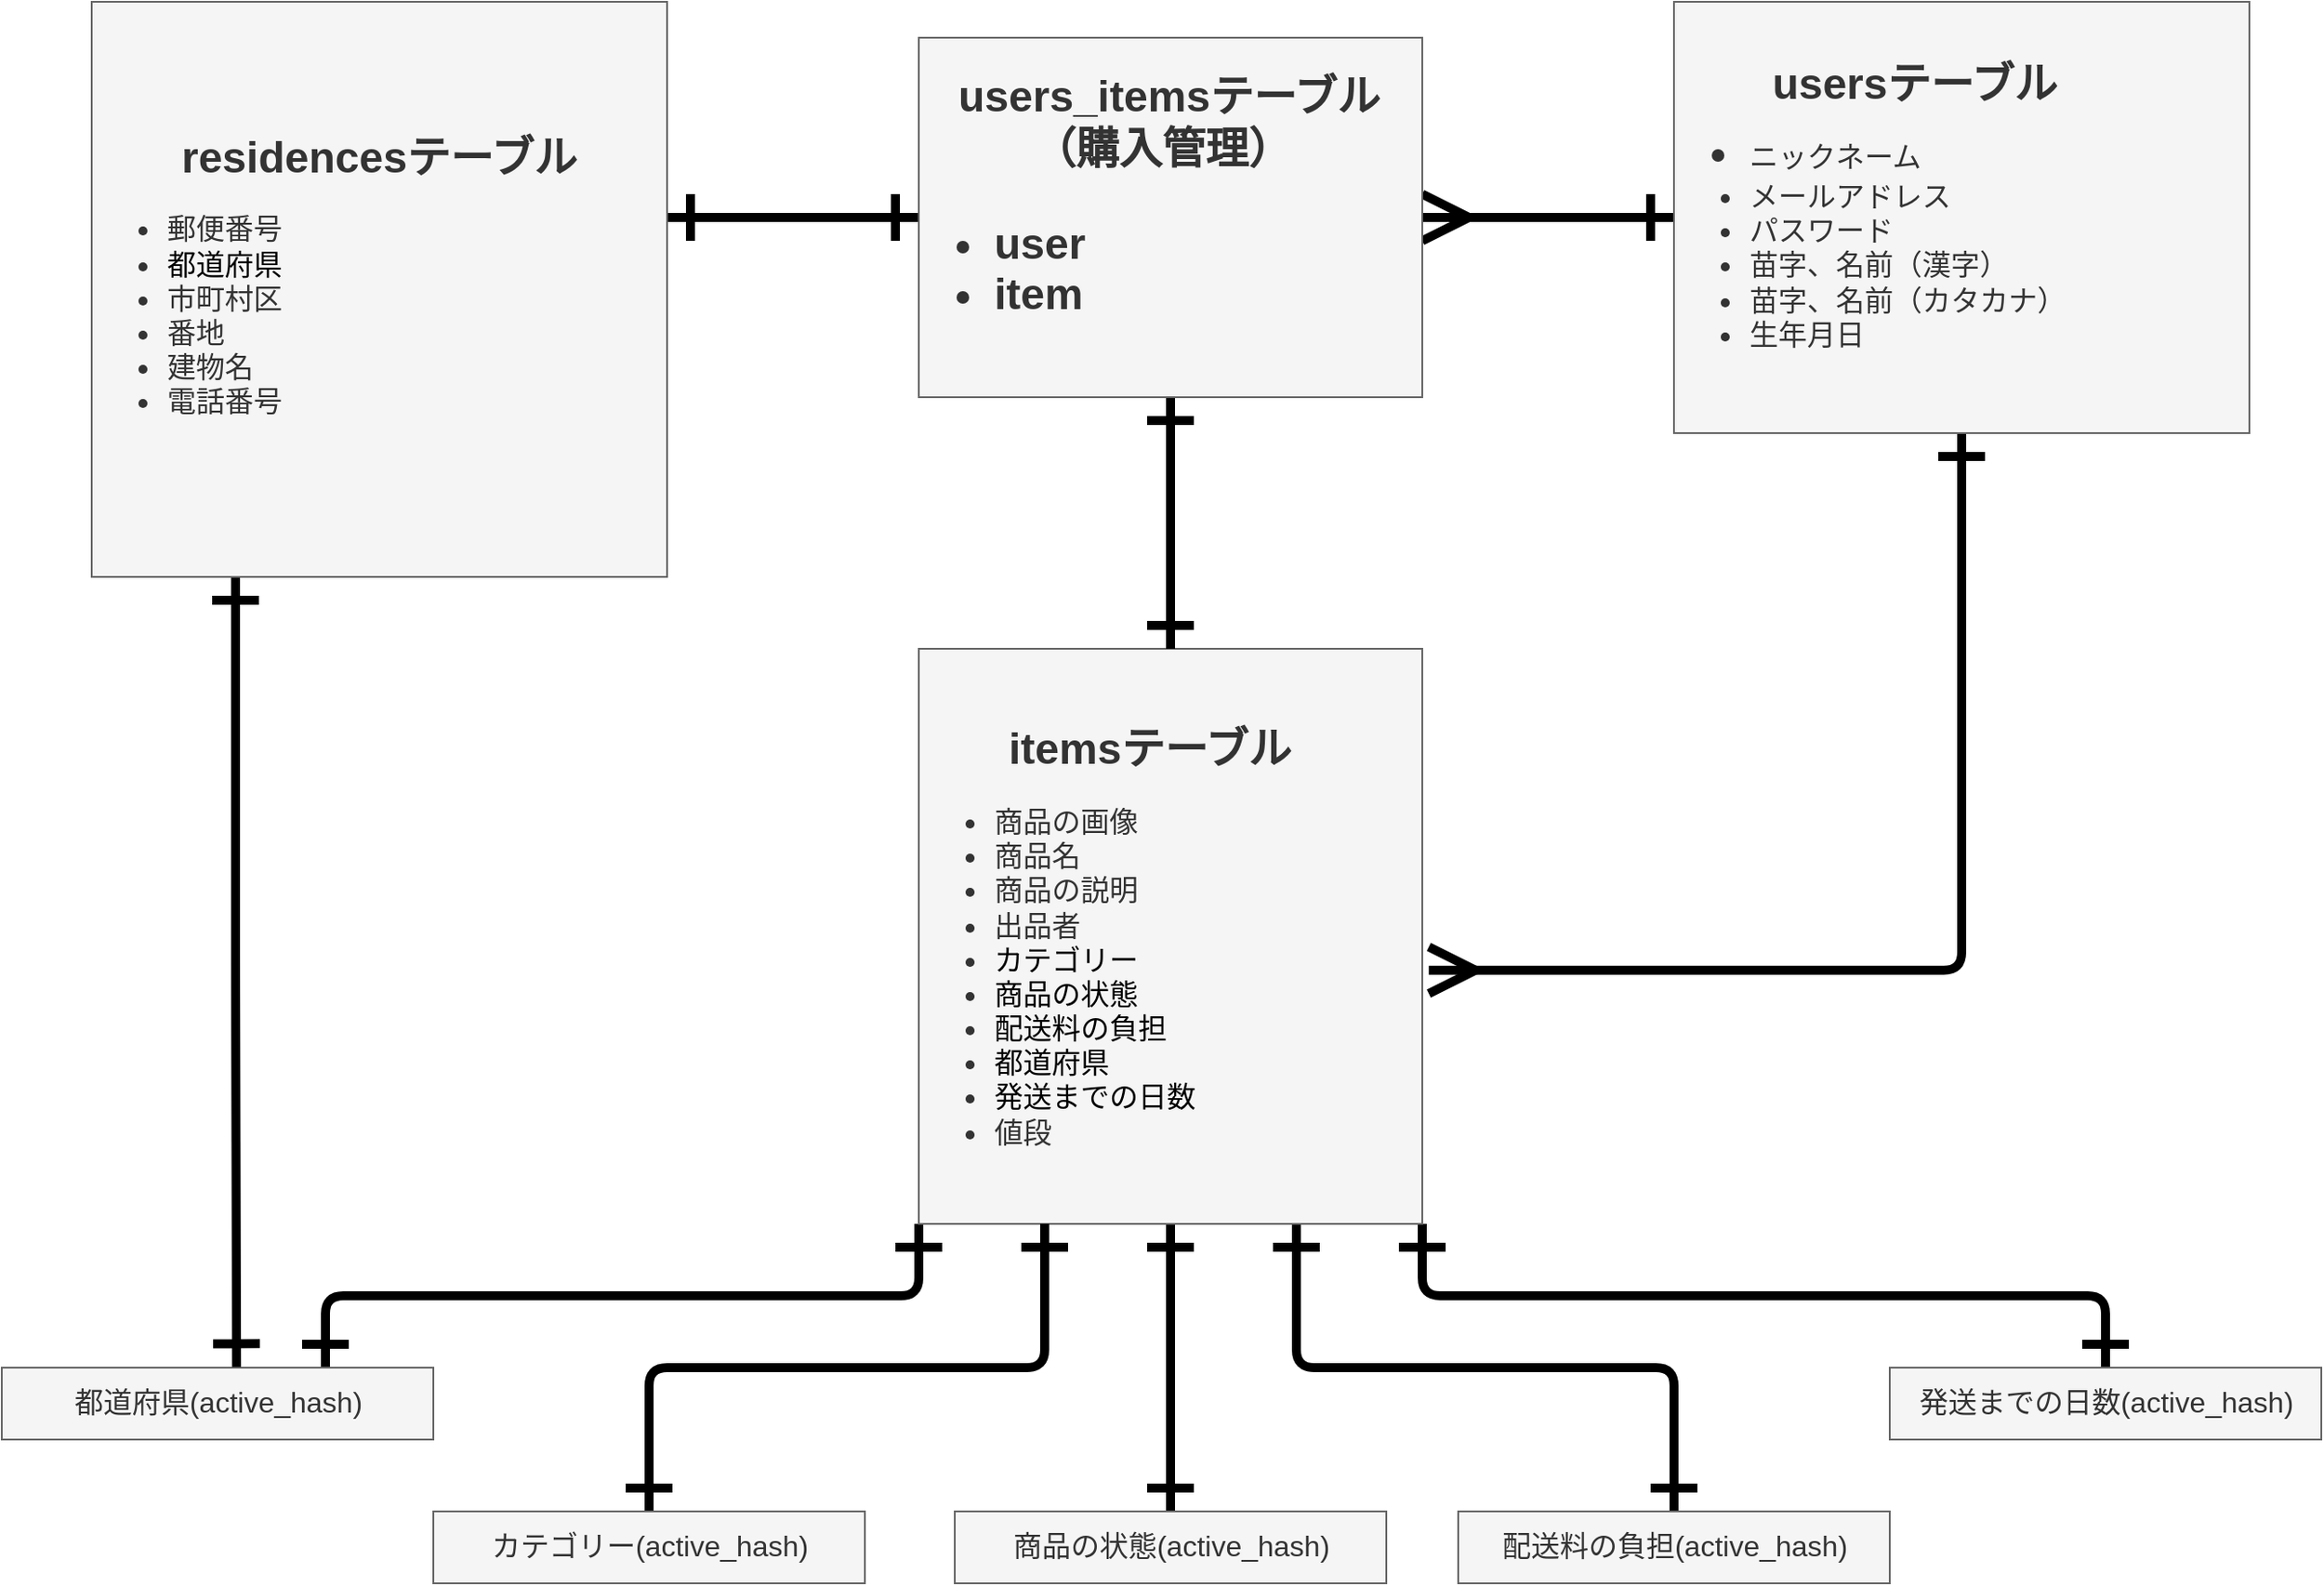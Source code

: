<mxfile version="13.6.5">
    <diagram id="kzLrD-IIlXTSUmSy00nu" name="ページ1">
        <mxGraphModel dx="1327" dy="751" grid="1" gridSize="10" guides="1" tooltips="1" connect="1" arrows="1" fold="1" page="1" pageScale="1" pageWidth="827" pageHeight="1169" math="0" shadow="0">
            <root>
                <mxCell id="0"/>
                <mxCell id="1" parent="0"/>
                <mxCell id="149" style="edgeStyle=orthogonalEdgeStyle;curved=0;rounded=1;sketch=0;orthogonalLoop=1;jettySize=auto;html=1;exitX=0;exitY=0.5;exitDx=0;exitDy=0;entryX=1;entryY=0.5;entryDx=0;entryDy=0;fontSize=16;startArrow=ERone;startFill=0;endArrow=ERmany;endFill=0;sourcePerimeterSpacing=100;startSize=20;targetPerimeterSpacing=20;endSize=20;strokeWidth=5;" edge="1" parent="1" source="138" target="148">
                    <mxGeometry relative="1" as="geometry"/>
                </mxCell>
                <mxCell id="155" style="rounded=1;sketch=0;orthogonalLoop=1;jettySize=auto;html=1;exitX=0.5;exitY=1;exitDx=0;exitDy=0;startArrow=ERone;startFill=0;startSize=20;sourcePerimeterSpacing=100;endArrow=ERmany;endFill=0;endSize=20;targetPerimeterSpacing=20;strokeWidth=5;fontSize=16;entryX=1.013;entryY=0.559;entryDx=0;entryDy=0;entryPerimeter=0;edgeStyle=orthogonalEdgeStyle;" edge="1" parent="1" source="138" target="139">
                    <mxGeometry relative="1" as="geometry">
                        <mxPoint x="270" y="580" as="targetPoint"/>
                        <Array as="points">
                            <mxPoint x="560" y="579"/>
                        </Array>
                    </mxGeometry>
                </mxCell>
                <mxCell id="138" value="&lt;p style=&quot;text-align: center ; line-height: 0%&quot;&gt;&lt;font style=&quot;font-size: 24px&quot;&gt;　　usersテーブル&lt;br&gt;&lt;/font&gt;&lt;/p&gt;&lt;ul&gt;&lt;li&gt;&lt;font style=&quot;font-weight: normal ; font-size: 16px&quot;&gt;ニックネーム&lt;/font&gt;&lt;/li&gt;&lt;li style=&quot;font-size: 16px&quot;&gt;&lt;font style=&quot;font-weight: normal ; font-size: 16px&quot;&gt;メールアドレス&lt;/font&gt;&lt;/li&gt;&lt;li style=&quot;font-size: 16px&quot;&gt;&lt;font style=&quot;font-weight: normal ; font-size: 16px&quot;&gt;パスワード&lt;/font&gt;&lt;/li&gt;&lt;li style=&quot;font-size: 16px&quot;&gt;&lt;font style=&quot;font-weight: normal ; font-size: 16px&quot;&gt;苗字、名前（漢字）&lt;/font&gt;&lt;/li&gt;&lt;li style=&quot;font-size: 16px&quot;&gt;&lt;font style=&quot;font-weight: normal ; font-size: 16px&quot;&gt;苗字、名前（カタカナ）&lt;/font&gt;&lt;/li&gt;&lt;li style=&quot;font-size: 16px&quot;&gt;&lt;font style=&quot;font-weight: normal ; font-size: 16px&quot;&gt;生年月日&lt;/font&gt;&lt;/li&gt;&lt;/ul&gt;&lt;p&gt;&lt;/p&gt;" style="text;html=1;fontSize=24;fontStyle=1;verticalAlign=middle;align=left;rounded=0;sketch=0;fillColor=#f5f5f5;strokeColor=#666666;fontColor=#333333;" vertex="1" parent="1">
                    <mxGeometry x="400" y="40" width="320" height="240" as="geometry"/>
                </mxCell>
                <mxCell id="157" style="edgeStyle=orthogonalEdgeStyle;rounded=1;sketch=0;orthogonalLoop=1;jettySize=auto;html=1;exitX=0.5;exitY=1;exitDx=0;exitDy=0;entryX=0.5;entryY=0;entryDx=0;entryDy=0;startArrow=ERone;startFill=0;startSize=20;sourcePerimeterSpacing=100;endArrow=ERone;endFill=0;endSize=20;targetPerimeterSpacing=20;strokeWidth=5;fontSize=16;" edge="1" parent="1" source="139" target="143">
                    <mxGeometry relative="1" as="geometry"/>
                </mxCell>
                <mxCell id="158" style="edgeStyle=orthogonalEdgeStyle;rounded=1;sketch=0;orthogonalLoop=1;jettySize=auto;html=1;exitX=0.75;exitY=1;exitDx=0;exitDy=0;entryX=0.5;entryY=0;entryDx=0;entryDy=0;startArrow=ERone;startFill=0;startSize=20;sourcePerimeterSpacing=100;endArrow=ERone;endFill=0;endSize=20;targetPerimeterSpacing=20;strokeWidth=5;fontSize=16;" edge="1" parent="1" source="139" target="144">
                    <mxGeometry relative="1" as="geometry"/>
                </mxCell>
                <mxCell id="159" style="edgeStyle=orthogonalEdgeStyle;rounded=1;sketch=0;orthogonalLoop=1;jettySize=auto;html=1;exitX=1;exitY=1;exitDx=0;exitDy=0;entryX=0.5;entryY=0;entryDx=0;entryDy=0;startArrow=ERone;startFill=0;startSize=20;sourcePerimeterSpacing=100;endArrow=ERone;endFill=0;endSize=20;targetPerimeterSpacing=20;strokeWidth=5;fontSize=16;" edge="1" parent="1" source="139" target="146">
                    <mxGeometry relative="1" as="geometry"/>
                </mxCell>
                <mxCell id="162" style="edgeStyle=orthogonalEdgeStyle;rounded=1;sketch=0;orthogonalLoop=1;jettySize=auto;html=1;exitX=0;exitY=1;exitDx=0;exitDy=0;entryX=0.75;entryY=0;entryDx=0;entryDy=0;startArrow=ERone;startFill=0;startSize=20;sourcePerimeterSpacing=100;endArrow=ERone;endFill=0;endSize=20;targetPerimeterSpacing=20;strokeWidth=5;fontSize=16;" edge="1" parent="1" source="139" target="145">
                    <mxGeometry relative="1" as="geometry"/>
                </mxCell>
                <mxCell id="139" value="&lt;p style=&quot;line-height: 120%&quot;&gt;&lt;/p&gt;&lt;div style=&quot;text-align: center&quot;&gt;　　itemsテーブル&lt;/div&gt;&lt;div style=&quot;font-size: 16px&quot;&gt;&lt;ul&gt;&lt;li style=&quot;line-height: 0%&quot;&gt;&lt;font style=&quot;font-size: 16px ; font-weight: normal ; line-height: 120%&quot;&gt;商品の画像&lt;/font&gt;&lt;/li&gt;&lt;li style=&quot;line-height: 0%&quot;&gt;&lt;font style=&quot;font-size: 16px ; font-weight: normal ; line-height: 120%&quot;&gt;商品名&lt;/font&gt;&lt;/li&gt;&lt;li style=&quot;line-height: 0%&quot;&gt;&lt;font style=&quot;font-size: 16px ; font-weight: normal ; line-height: 120%&quot;&gt;商品の説明&lt;/font&gt;&lt;/li&gt;&lt;li style=&quot;line-height: 0%&quot;&gt;&lt;font style=&quot;font-size: 16px ; font-weight: normal ; line-height: 120%&quot;&gt;出品者&lt;/font&gt;&lt;/li&gt;&lt;li style=&quot;line-height: 0%&quot;&gt;&lt;font style=&quot;font-size: 16px ; font-weight: normal ; line-height: 120%&quot; color=&quot;#000000&quot;&gt;カテゴリー&lt;/font&gt;&lt;/li&gt;&lt;li style=&quot;line-height: 0%&quot;&gt;&lt;font style=&quot;font-size: 16px ; font-weight: normal ; line-height: 120%&quot; color=&quot;#000000&quot;&gt;商品の状態&lt;/font&gt;&lt;/li&gt;&lt;li style=&quot;line-height: 0%&quot;&gt;&lt;font style=&quot;font-size: 16px ; font-weight: normal ; line-height: 120%&quot; color=&quot;#000000&quot;&gt;配送料の負担&lt;/font&gt;&lt;/li&gt;&lt;li style=&quot;line-height: 0%&quot;&gt;&lt;font style=&quot;font-size: 16px ; font-weight: normal ; line-height: 120%&quot; color=&quot;#000000&quot;&gt;都道府県&lt;/font&gt;&lt;/li&gt;&lt;li style=&quot;line-height: 0%&quot;&gt;&lt;font style=&quot;font-size: 16px ; font-weight: normal ; line-height: 120%&quot; color=&quot;#000000&quot;&gt;発送までの日数&lt;/font&gt;&lt;/li&gt;&lt;li style=&quot;line-height: 0%&quot;&gt;&lt;span style=&quot;font-weight: 400 ; line-height: 120%&quot;&gt;値段&lt;/span&gt;&lt;/li&gt;&lt;/ul&gt;&lt;/div&gt;&lt;p&gt;&lt;/p&gt;" style="text;html=1;fontSize=24;fontStyle=1;verticalAlign=middle;align=left;rounded=0;sketch=0;fillColor=#f5f5f5;strokeColor=#666666;fontColor=#333333;" vertex="1" parent="1">
                    <mxGeometry x="-20" y="400" width="280" height="320" as="geometry"/>
                </mxCell>
                <mxCell id="140" style="edgeStyle=orthogonalEdgeStyle;curved=0;rounded=1;sketch=0;orthogonalLoop=1;jettySize=auto;html=1;exitX=0.5;exitY=1;exitDx=0;exitDy=0;" edge="1" parent="1" source="138" target="138">
                    <mxGeometry relative="1" as="geometry"/>
                </mxCell>
                <mxCell id="161" style="edgeStyle=orthogonalEdgeStyle;rounded=1;sketch=0;orthogonalLoop=1;jettySize=auto;html=1;exitX=0.5;exitY=0;exitDx=0;exitDy=0;entryX=0.25;entryY=1;entryDx=0;entryDy=0;startArrow=ERone;startFill=0;startSize=20;sourcePerimeterSpacing=100;endArrow=ERone;endFill=0;endSize=20;targetPerimeterSpacing=20;strokeWidth=5;fontSize=16;" edge="1" parent="1" source="142" target="139">
                    <mxGeometry relative="1" as="geometry"/>
                </mxCell>
                <mxCell id="142" value="カテゴリー(active_hash)&lt;font color=&quot;#d4d4d4&quot; face=&quot;Menlo, Monaco, Courier New, monospace&quot;&gt;&lt;span style=&quot;font-size: 12px ; background-color: rgb(30 , 30 , 30)&quot;&gt;&lt;br&gt;&lt;/span&gt;&lt;/font&gt;" style="text;html=1;fontSize=16;fontStyle=0;verticalAlign=middle;align=center;rounded=0;sketch=0;fillColor=#f5f5f5;strokeColor=#666666;fontColor=#333333;" vertex="1" parent="1">
                    <mxGeometry x="-290" y="880" width="240" height="40" as="geometry"/>
                </mxCell>
                <mxCell id="143" value="商品の状態(active_hash)&lt;font color=&quot;#d4d4d4&quot; face=&quot;Menlo, Monaco, Courier New, monospace&quot;&gt;&lt;span style=&quot;font-size: 12px ; background-color: rgb(30 , 30 , 30)&quot;&gt;&lt;br&gt;&lt;/span&gt;&lt;/font&gt;" style="text;html=1;fontSize=16;fontStyle=0;verticalAlign=middle;align=center;rounded=0;sketch=0;fillColor=#f5f5f5;strokeColor=#666666;fontColor=#333333;" vertex="1" parent="1">
                    <mxGeometry y="880" width="240" height="40" as="geometry"/>
                </mxCell>
                <mxCell id="144" value="配送料の負担(active_hash)&lt;font color=&quot;#d4d4d4&quot; face=&quot;Menlo, Monaco, Courier New, monospace&quot;&gt;&lt;span style=&quot;font-size: 12px ; background-color: rgb(30 , 30 , 30)&quot;&gt;&lt;br&gt;&lt;/span&gt;&lt;/font&gt;" style="text;html=1;fontSize=16;fontStyle=0;verticalAlign=middle;align=center;rounded=0;sketch=0;fillColor=#f5f5f5;strokeColor=#666666;fontColor=#333333;" vertex="1" parent="1">
                    <mxGeometry x="280" y="880" width="240" height="40" as="geometry"/>
                </mxCell>
                <mxCell id="145" value="都道府県(active_hash)&lt;font color=&quot;#d4d4d4&quot; face=&quot;Menlo, Monaco, Courier New, monospace&quot;&gt;&lt;span style=&quot;font-size: 12px ; background-color: rgb(30 , 30 , 30)&quot;&gt;&lt;br&gt;&lt;/span&gt;&lt;/font&gt;" style="text;html=1;fontSize=16;fontStyle=0;verticalAlign=middle;align=center;rounded=0;sketch=0;fillColor=#f5f5f5;strokeColor=#666666;fontColor=#333333;" vertex="1" parent="1">
                    <mxGeometry x="-530" y="800" width="240" height="40" as="geometry"/>
                </mxCell>
                <mxCell id="146" value="発送までの日数(active_hash)&lt;font color=&quot;#d4d4d4&quot; face=&quot;Menlo, Monaco, Courier New, monospace&quot;&gt;&lt;span style=&quot;font-size: 12px ; background-color: rgb(30 , 30 , 30)&quot;&gt;&lt;br&gt;&lt;/span&gt;&lt;/font&gt;" style="text;html=1;fontSize=16;fontStyle=0;verticalAlign=middle;align=center;rounded=0;sketch=0;fillColor=#f5f5f5;strokeColor=#666666;fontColor=#333333;" vertex="1" parent="1">
                    <mxGeometry x="520" y="800" width="240" height="40" as="geometry"/>
                </mxCell>
                <mxCell id="150" style="edgeStyle=orthogonalEdgeStyle;curved=0;rounded=1;sketch=0;orthogonalLoop=1;jettySize=auto;html=1;exitX=0.5;exitY=1;exitDx=0;exitDy=0;entryX=0.5;entryY=0;entryDx=0;entryDy=0;startArrow=ERone;startFill=0;startSize=20;sourcePerimeterSpacing=100;endArrow=ERone;endFill=0;endSize=20;targetPerimeterSpacing=20;strokeWidth=5;fontSize=16;" edge="1" parent="1" source="148" target="139">
                    <mxGeometry relative="1" as="geometry"/>
                </mxCell>
                <mxCell id="160" style="edgeStyle=orthogonalEdgeStyle;rounded=1;sketch=0;orthogonalLoop=1;jettySize=auto;html=1;exitX=0;exitY=0.5;exitDx=0;exitDy=0;entryX=1;entryY=0.375;entryDx=0;entryDy=0;entryPerimeter=0;startArrow=ERone;startFill=0;startSize=20;sourcePerimeterSpacing=100;endArrow=ERone;endFill=0;endSize=20;targetPerimeterSpacing=20;strokeWidth=5;fontSize=16;" edge="1" parent="1" source="148" target="156">
                    <mxGeometry relative="1" as="geometry"/>
                </mxCell>
                <mxCell id="148" value="&lt;div style=&quot;text-align: center&quot;&gt;&lt;span&gt;&amp;nbsp; &amp;nbsp;users_itemsテーブル&lt;/span&gt;&lt;/div&gt;&lt;div style=&quot;text-align: center&quot;&gt;　（購入管理）&lt;/div&gt;&lt;ul&gt;&lt;li&gt;&lt;font style=&quot;font-size: 24px&quot;&gt;user&lt;/font&gt;&lt;/li&gt;&lt;li&gt;&lt;font style=&quot;font-size: 24px&quot;&gt;item&lt;/font&gt;&lt;/li&gt;&lt;/ul&gt;" style="text;html=1;fontSize=24;fontStyle=1;verticalAlign=middle;align=left;rounded=0;sketch=0;fillColor=#f5f5f5;strokeColor=#666666;fontColor=#333333;" vertex="1" parent="1">
                    <mxGeometry x="-20" y="60" width="280" height="200" as="geometry"/>
                </mxCell>
                <mxCell id="164" style="edgeStyle=orthogonalEdgeStyle;rounded=1;sketch=0;orthogonalLoop=1;jettySize=auto;html=1;exitX=0.25;exitY=1;exitDx=0;exitDy=0;entryX=0.544;entryY=-0.008;entryDx=0;entryDy=0;entryPerimeter=0;startArrow=ERone;startFill=0;startSize=20;sourcePerimeterSpacing=100;endArrow=ERone;endFill=0;endSize=20;targetPerimeterSpacing=20;strokeWidth=5;fontSize=16;" edge="1" parent="1" source="156" target="145">
                    <mxGeometry relative="1" as="geometry"/>
                </mxCell>
                <mxCell id="156" value="　　residencesテーブル&lt;br&gt;&lt;ul style=&quot;font-size: 16px&quot;&gt;&lt;li style=&quot;line-height: 120%&quot;&gt;&lt;span style=&quot;font-weight: normal&quot;&gt;郵便番号&lt;/span&gt;&lt;/li&gt;&lt;li style=&quot;line-height: 120%&quot;&gt;&lt;span style=&quot;font-weight: normal&quot;&gt;&lt;font color=&quot;#000000&quot;&gt;都道府県&lt;/font&gt;&lt;/span&gt;&lt;/li&gt;&lt;li style=&quot;line-height: 120%&quot;&gt;&lt;span style=&quot;font-weight: normal&quot;&gt;市町村区&lt;/span&gt;&lt;/li&gt;&lt;li style=&quot;line-height: 120%&quot;&gt;&lt;span style=&quot;font-weight: 400&quot;&gt;番地&lt;/span&gt;&lt;/li&gt;&lt;li style=&quot;line-height: 120%&quot;&gt;&lt;span style=&quot;font-weight: 400&quot;&gt;建物名&lt;/span&gt;&lt;/li&gt;&lt;li style=&quot;line-height: 120%&quot;&gt;&lt;span style=&quot;font-weight: 400&quot;&gt;電話番号&lt;/span&gt;&lt;/li&gt;&lt;/ul&gt;" style="text;html=1;fontSize=24;fontStyle=1;verticalAlign=middle;align=left;rounded=0;sketch=0;fillColor=#f5f5f5;strokeColor=#666666;fontColor=#333333;" vertex="1" parent="1">
                    <mxGeometry x="-480" y="40" width="320" height="320" as="geometry"/>
                </mxCell>
            </root>
        </mxGraphModel>
    </diagram>
</mxfile>